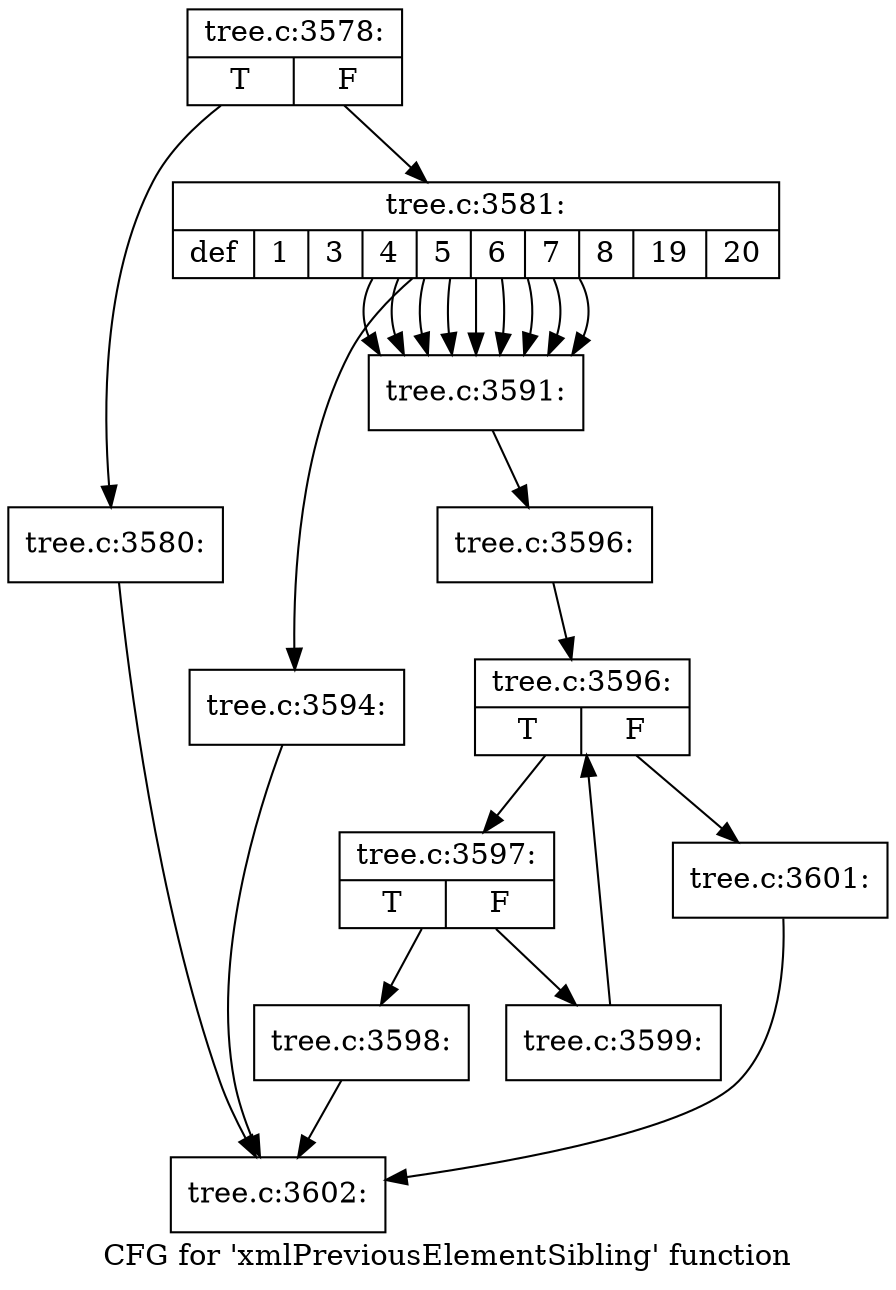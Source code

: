 digraph "CFG for 'xmlPreviousElementSibling' function" {
	label="CFG for 'xmlPreviousElementSibling' function";

	Node0x4447b60 [shape=record,label="{tree.c:3578:|{<s0>T|<s1>F}}"];
	Node0x4447b60 -> Node0x4447c90;
	Node0x4447b60 -> Node0x4447ce0;
	Node0x4447c90 [shape=record,label="{tree.c:3580:}"];
	Node0x4447c90 -> Node0x4447e90;
	Node0x4447ce0 [shape=record,label="{tree.c:3581:|{<s0>def|<s1>1|<s2>3|<s3>4|<s4>5|<s5>6|<s6>7|<s7>8|<s8>19|<s9>20}}"];
	Node0x4447ce0 -> Node0x4445ab0;
	Node0x4447ce0 -> Node0x4448a60;
	Node0x4447ce0 -> Node0x4448a60;
	Node0x4447ce0 -> Node0x4448a60;
	Node0x4447ce0 -> Node0x4448a60;
	Node0x4447ce0 -> Node0x4448a60;
	Node0x4447ce0 -> Node0x4448a60;
	Node0x4447ce0 -> Node0x4448a60;
	Node0x4447ce0 -> Node0x4448a60;
	Node0x4447ce0 -> Node0x4448a60;
	Node0x4448a60 [shape=record,label="{tree.c:3591:}"];
	Node0x4448a60 -> Node0x4447d90;
	Node0x4445ab0 [shape=record,label="{tree.c:3594:}"];
	Node0x4445ab0 -> Node0x4447e90;
	Node0x4447d90 [shape=record,label="{tree.c:3596:}"];
	Node0x4447d90 -> Node0x4448fb0;
	Node0x4448fb0 [shape=record,label="{tree.c:3596:|{<s0>T|<s1>F}}"];
	Node0x4448fb0 -> Node0x44493a0;
	Node0x4448fb0 -> Node0x44491d0;
	Node0x44493a0 [shape=record,label="{tree.c:3597:|{<s0>T|<s1>F}}"];
	Node0x44493a0 -> Node0x4449560;
	Node0x44493a0 -> Node0x44495b0;
	Node0x4449560 [shape=record,label="{tree.c:3598:}"];
	Node0x4449560 -> Node0x4447e90;
	Node0x44495b0 [shape=record,label="{tree.c:3599:}"];
	Node0x44495b0 -> Node0x4448fb0;
	Node0x44491d0 [shape=record,label="{tree.c:3601:}"];
	Node0x44491d0 -> Node0x4447e90;
	Node0x4447e90 [shape=record,label="{tree.c:3602:}"];
}
